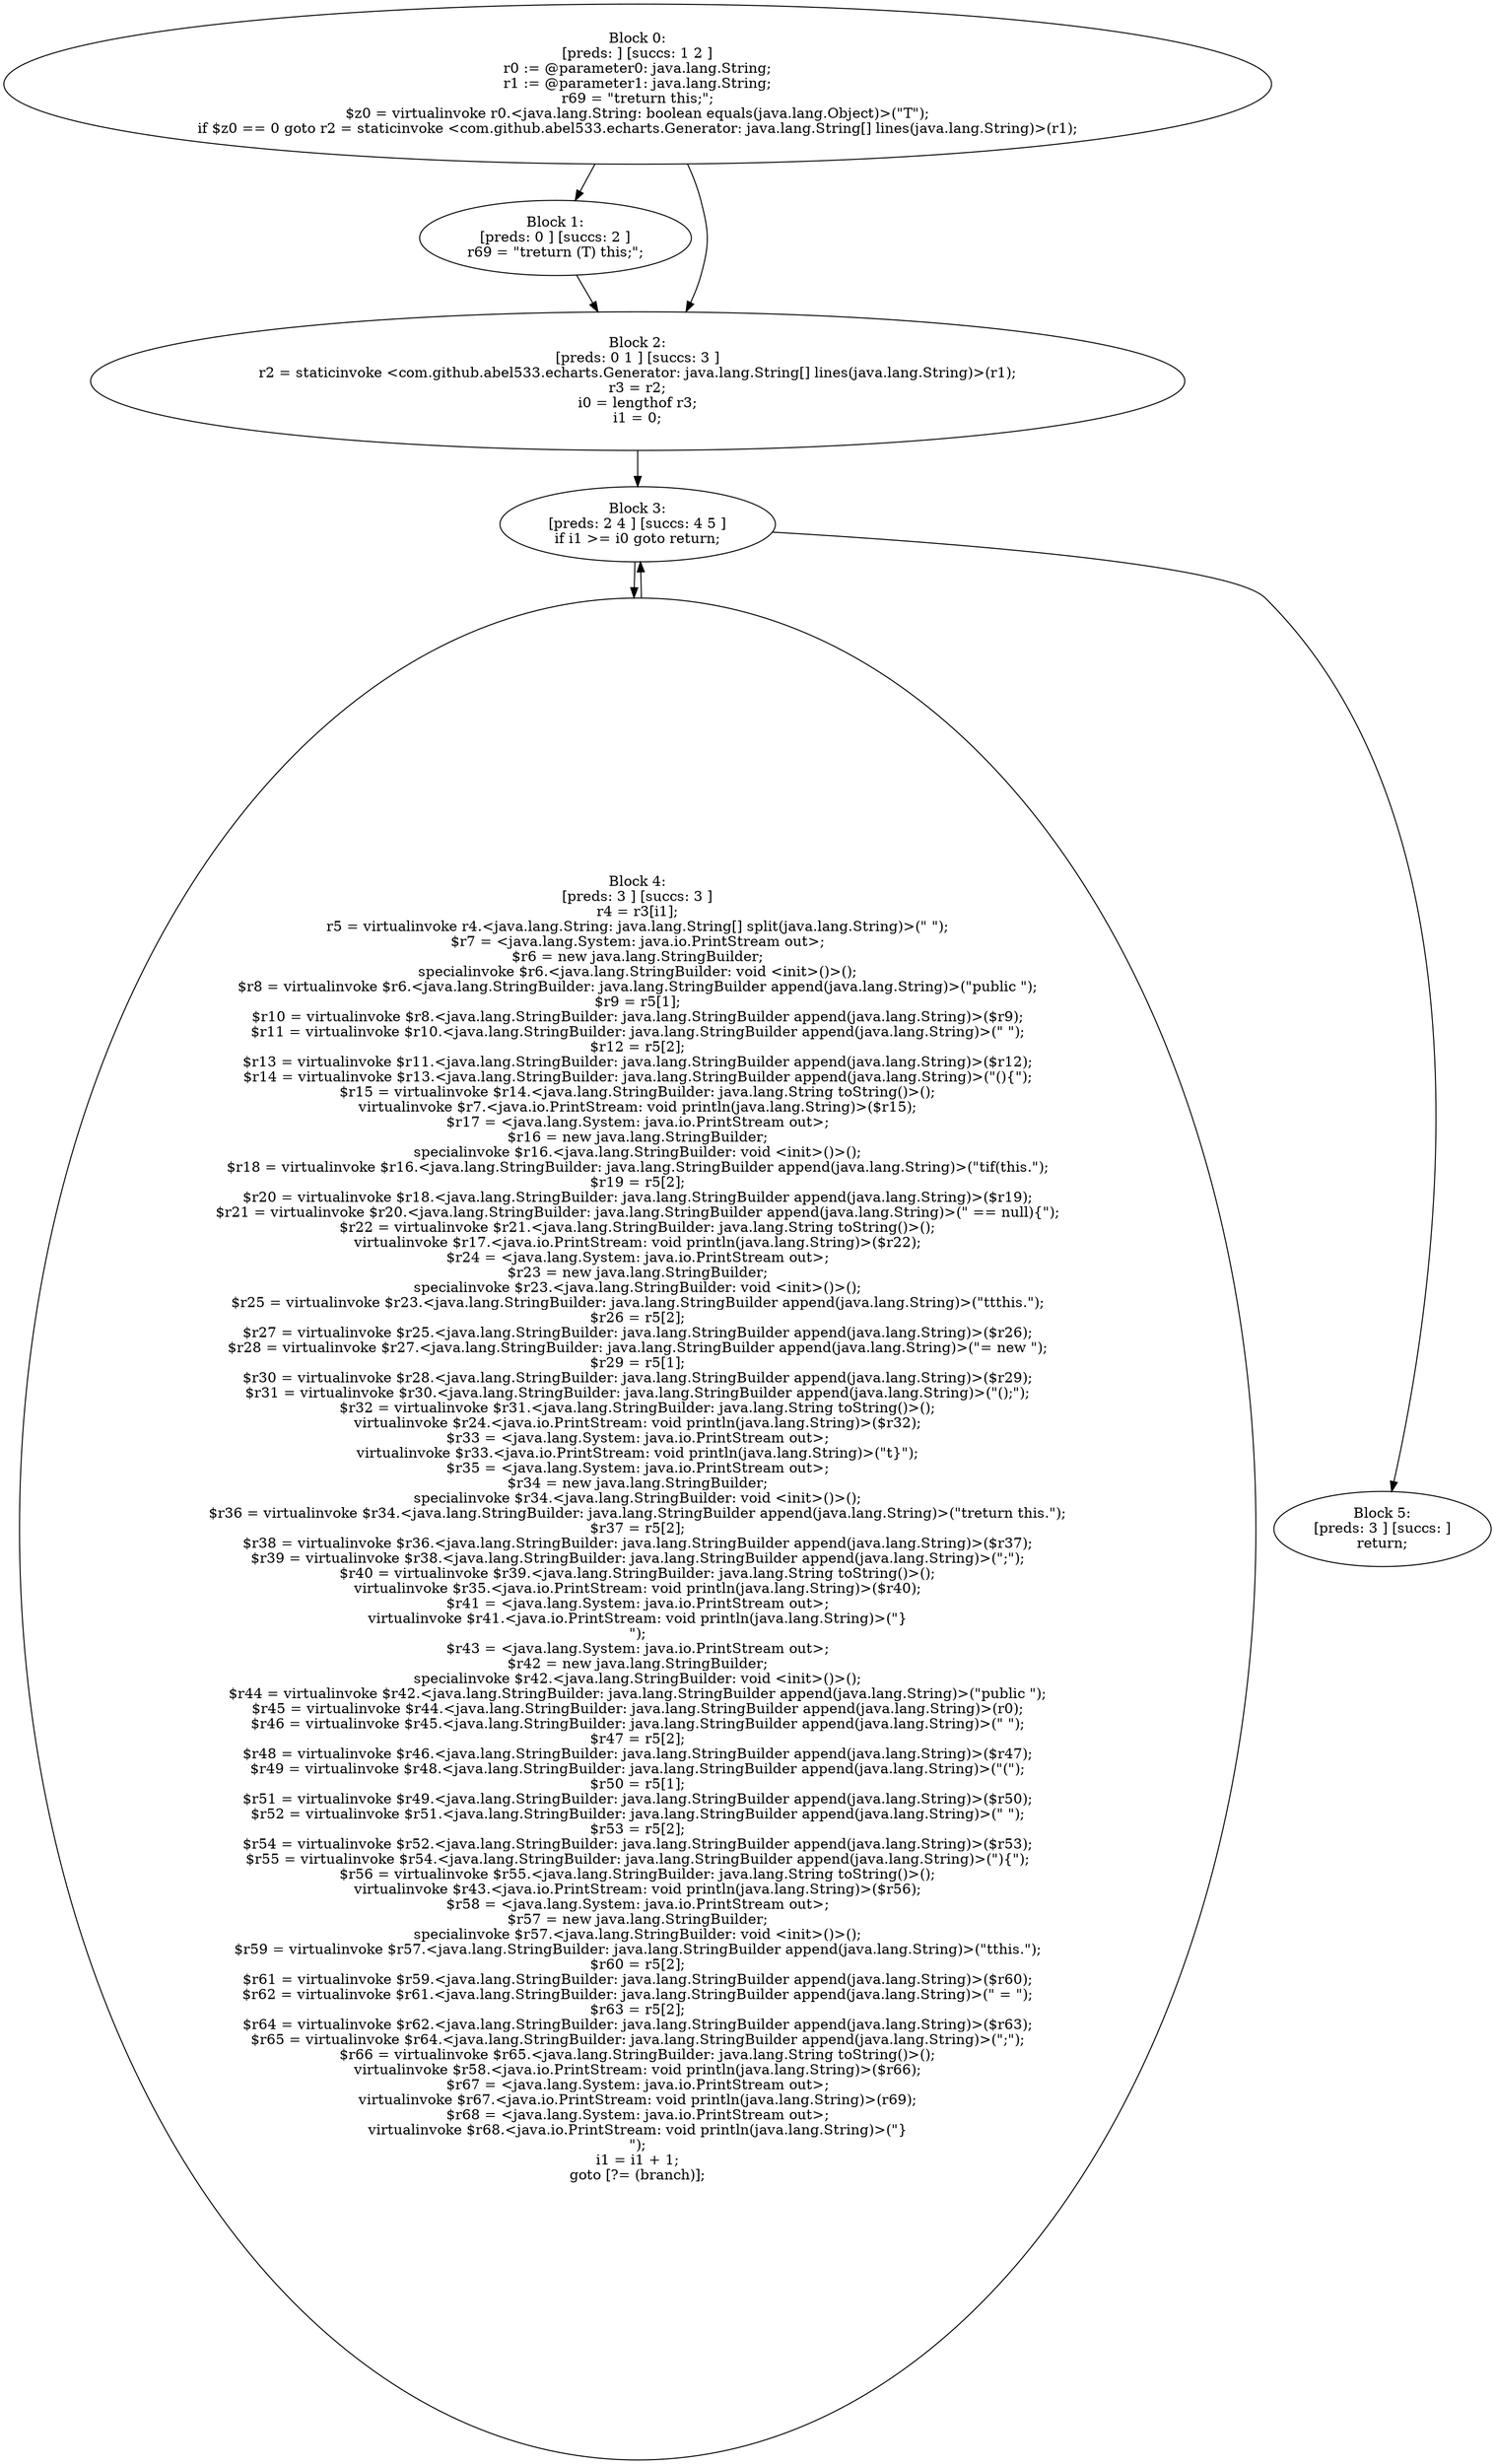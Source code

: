 digraph "unitGraph" {
    "Block 0:
[preds: ] [succs: 1 2 ]
r0 := @parameter0: java.lang.String;
r1 := @parameter1: java.lang.String;
r69 = \"\treturn this;\";
$z0 = virtualinvoke r0.<java.lang.String: boolean equals(java.lang.Object)>(\"T\");
if $z0 == 0 goto r2 = staticinvoke <com.github.abel533.echarts.Generator: java.lang.String[] lines(java.lang.String)>(r1);
"
    "Block 1:
[preds: 0 ] [succs: 2 ]
r69 = \"\treturn (T) this;\";
"
    "Block 2:
[preds: 0 1 ] [succs: 3 ]
r2 = staticinvoke <com.github.abel533.echarts.Generator: java.lang.String[] lines(java.lang.String)>(r1);
r3 = r2;
i0 = lengthof r3;
i1 = 0;
"
    "Block 3:
[preds: 2 4 ] [succs: 4 5 ]
if i1 >= i0 goto return;
"
    "Block 4:
[preds: 3 ] [succs: 3 ]
r4 = r3[i1];
r5 = virtualinvoke r4.<java.lang.String: java.lang.String[] split(java.lang.String)>(\" \");
$r7 = <java.lang.System: java.io.PrintStream out>;
$r6 = new java.lang.StringBuilder;
specialinvoke $r6.<java.lang.StringBuilder: void <init>()>();
$r8 = virtualinvoke $r6.<java.lang.StringBuilder: java.lang.StringBuilder append(java.lang.String)>(\"public \");
$r9 = r5[1];
$r10 = virtualinvoke $r8.<java.lang.StringBuilder: java.lang.StringBuilder append(java.lang.String)>($r9);
$r11 = virtualinvoke $r10.<java.lang.StringBuilder: java.lang.StringBuilder append(java.lang.String)>(\" \");
$r12 = r5[2];
$r13 = virtualinvoke $r11.<java.lang.StringBuilder: java.lang.StringBuilder append(java.lang.String)>($r12);
$r14 = virtualinvoke $r13.<java.lang.StringBuilder: java.lang.StringBuilder append(java.lang.String)>(\"(){\");
$r15 = virtualinvoke $r14.<java.lang.StringBuilder: java.lang.String toString()>();
virtualinvoke $r7.<java.io.PrintStream: void println(java.lang.String)>($r15);
$r17 = <java.lang.System: java.io.PrintStream out>;
$r16 = new java.lang.StringBuilder;
specialinvoke $r16.<java.lang.StringBuilder: void <init>()>();
$r18 = virtualinvoke $r16.<java.lang.StringBuilder: java.lang.StringBuilder append(java.lang.String)>(\"\tif(this.\");
$r19 = r5[2];
$r20 = virtualinvoke $r18.<java.lang.StringBuilder: java.lang.StringBuilder append(java.lang.String)>($r19);
$r21 = virtualinvoke $r20.<java.lang.StringBuilder: java.lang.StringBuilder append(java.lang.String)>(\" == null){\");
$r22 = virtualinvoke $r21.<java.lang.StringBuilder: java.lang.String toString()>();
virtualinvoke $r17.<java.io.PrintStream: void println(java.lang.String)>($r22);
$r24 = <java.lang.System: java.io.PrintStream out>;
$r23 = new java.lang.StringBuilder;
specialinvoke $r23.<java.lang.StringBuilder: void <init>()>();
$r25 = virtualinvoke $r23.<java.lang.StringBuilder: java.lang.StringBuilder append(java.lang.String)>(\"\t\tthis.\");
$r26 = r5[2];
$r27 = virtualinvoke $r25.<java.lang.StringBuilder: java.lang.StringBuilder append(java.lang.String)>($r26);
$r28 = virtualinvoke $r27.<java.lang.StringBuilder: java.lang.StringBuilder append(java.lang.String)>(\"= new \");
$r29 = r5[1];
$r30 = virtualinvoke $r28.<java.lang.StringBuilder: java.lang.StringBuilder append(java.lang.String)>($r29);
$r31 = virtualinvoke $r30.<java.lang.StringBuilder: java.lang.StringBuilder append(java.lang.String)>(\"();\");
$r32 = virtualinvoke $r31.<java.lang.StringBuilder: java.lang.String toString()>();
virtualinvoke $r24.<java.io.PrintStream: void println(java.lang.String)>($r32);
$r33 = <java.lang.System: java.io.PrintStream out>;
virtualinvoke $r33.<java.io.PrintStream: void println(java.lang.String)>(\"\t}\");
$r35 = <java.lang.System: java.io.PrintStream out>;
$r34 = new java.lang.StringBuilder;
specialinvoke $r34.<java.lang.StringBuilder: void <init>()>();
$r36 = virtualinvoke $r34.<java.lang.StringBuilder: java.lang.StringBuilder append(java.lang.String)>(\"\treturn this.\");
$r37 = r5[2];
$r38 = virtualinvoke $r36.<java.lang.StringBuilder: java.lang.StringBuilder append(java.lang.String)>($r37);
$r39 = virtualinvoke $r38.<java.lang.StringBuilder: java.lang.StringBuilder append(java.lang.String)>(\";\");
$r40 = virtualinvoke $r39.<java.lang.StringBuilder: java.lang.String toString()>();
virtualinvoke $r35.<java.io.PrintStream: void println(java.lang.String)>($r40);
$r41 = <java.lang.System: java.io.PrintStream out>;
virtualinvoke $r41.<java.io.PrintStream: void println(java.lang.String)>(\"}\n\");
$r43 = <java.lang.System: java.io.PrintStream out>;
$r42 = new java.lang.StringBuilder;
specialinvoke $r42.<java.lang.StringBuilder: void <init>()>();
$r44 = virtualinvoke $r42.<java.lang.StringBuilder: java.lang.StringBuilder append(java.lang.String)>(\"public \");
$r45 = virtualinvoke $r44.<java.lang.StringBuilder: java.lang.StringBuilder append(java.lang.String)>(r0);
$r46 = virtualinvoke $r45.<java.lang.StringBuilder: java.lang.StringBuilder append(java.lang.String)>(\" \");
$r47 = r5[2];
$r48 = virtualinvoke $r46.<java.lang.StringBuilder: java.lang.StringBuilder append(java.lang.String)>($r47);
$r49 = virtualinvoke $r48.<java.lang.StringBuilder: java.lang.StringBuilder append(java.lang.String)>(\"(\");
$r50 = r5[1];
$r51 = virtualinvoke $r49.<java.lang.StringBuilder: java.lang.StringBuilder append(java.lang.String)>($r50);
$r52 = virtualinvoke $r51.<java.lang.StringBuilder: java.lang.StringBuilder append(java.lang.String)>(\" \");
$r53 = r5[2];
$r54 = virtualinvoke $r52.<java.lang.StringBuilder: java.lang.StringBuilder append(java.lang.String)>($r53);
$r55 = virtualinvoke $r54.<java.lang.StringBuilder: java.lang.StringBuilder append(java.lang.String)>(\"){\");
$r56 = virtualinvoke $r55.<java.lang.StringBuilder: java.lang.String toString()>();
virtualinvoke $r43.<java.io.PrintStream: void println(java.lang.String)>($r56);
$r58 = <java.lang.System: java.io.PrintStream out>;
$r57 = new java.lang.StringBuilder;
specialinvoke $r57.<java.lang.StringBuilder: void <init>()>();
$r59 = virtualinvoke $r57.<java.lang.StringBuilder: java.lang.StringBuilder append(java.lang.String)>(\"\tthis.\");
$r60 = r5[2];
$r61 = virtualinvoke $r59.<java.lang.StringBuilder: java.lang.StringBuilder append(java.lang.String)>($r60);
$r62 = virtualinvoke $r61.<java.lang.StringBuilder: java.lang.StringBuilder append(java.lang.String)>(\" = \");
$r63 = r5[2];
$r64 = virtualinvoke $r62.<java.lang.StringBuilder: java.lang.StringBuilder append(java.lang.String)>($r63);
$r65 = virtualinvoke $r64.<java.lang.StringBuilder: java.lang.StringBuilder append(java.lang.String)>(\";\");
$r66 = virtualinvoke $r65.<java.lang.StringBuilder: java.lang.String toString()>();
virtualinvoke $r58.<java.io.PrintStream: void println(java.lang.String)>($r66);
$r67 = <java.lang.System: java.io.PrintStream out>;
virtualinvoke $r67.<java.io.PrintStream: void println(java.lang.String)>(r69);
$r68 = <java.lang.System: java.io.PrintStream out>;
virtualinvoke $r68.<java.io.PrintStream: void println(java.lang.String)>(\"}\n\");
i1 = i1 + 1;
goto [?= (branch)];
"
    "Block 5:
[preds: 3 ] [succs: ]
return;
"
    "Block 0:
[preds: ] [succs: 1 2 ]
r0 := @parameter0: java.lang.String;
r1 := @parameter1: java.lang.String;
r69 = \"\treturn this;\";
$z0 = virtualinvoke r0.<java.lang.String: boolean equals(java.lang.Object)>(\"T\");
if $z0 == 0 goto r2 = staticinvoke <com.github.abel533.echarts.Generator: java.lang.String[] lines(java.lang.String)>(r1);
"->"Block 1:
[preds: 0 ] [succs: 2 ]
r69 = \"\treturn (T) this;\";
";
    "Block 0:
[preds: ] [succs: 1 2 ]
r0 := @parameter0: java.lang.String;
r1 := @parameter1: java.lang.String;
r69 = \"\treturn this;\";
$z0 = virtualinvoke r0.<java.lang.String: boolean equals(java.lang.Object)>(\"T\");
if $z0 == 0 goto r2 = staticinvoke <com.github.abel533.echarts.Generator: java.lang.String[] lines(java.lang.String)>(r1);
"->"Block 2:
[preds: 0 1 ] [succs: 3 ]
r2 = staticinvoke <com.github.abel533.echarts.Generator: java.lang.String[] lines(java.lang.String)>(r1);
r3 = r2;
i0 = lengthof r3;
i1 = 0;
";
    "Block 1:
[preds: 0 ] [succs: 2 ]
r69 = \"\treturn (T) this;\";
"->"Block 2:
[preds: 0 1 ] [succs: 3 ]
r2 = staticinvoke <com.github.abel533.echarts.Generator: java.lang.String[] lines(java.lang.String)>(r1);
r3 = r2;
i0 = lengthof r3;
i1 = 0;
";
    "Block 2:
[preds: 0 1 ] [succs: 3 ]
r2 = staticinvoke <com.github.abel533.echarts.Generator: java.lang.String[] lines(java.lang.String)>(r1);
r3 = r2;
i0 = lengthof r3;
i1 = 0;
"->"Block 3:
[preds: 2 4 ] [succs: 4 5 ]
if i1 >= i0 goto return;
";
    "Block 3:
[preds: 2 4 ] [succs: 4 5 ]
if i1 >= i0 goto return;
"->"Block 4:
[preds: 3 ] [succs: 3 ]
r4 = r3[i1];
r5 = virtualinvoke r4.<java.lang.String: java.lang.String[] split(java.lang.String)>(\" \");
$r7 = <java.lang.System: java.io.PrintStream out>;
$r6 = new java.lang.StringBuilder;
specialinvoke $r6.<java.lang.StringBuilder: void <init>()>();
$r8 = virtualinvoke $r6.<java.lang.StringBuilder: java.lang.StringBuilder append(java.lang.String)>(\"public \");
$r9 = r5[1];
$r10 = virtualinvoke $r8.<java.lang.StringBuilder: java.lang.StringBuilder append(java.lang.String)>($r9);
$r11 = virtualinvoke $r10.<java.lang.StringBuilder: java.lang.StringBuilder append(java.lang.String)>(\" \");
$r12 = r5[2];
$r13 = virtualinvoke $r11.<java.lang.StringBuilder: java.lang.StringBuilder append(java.lang.String)>($r12);
$r14 = virtualinvoke $r13.<java.lang.StringBuilder: java.lang.StringBuilder append(java.lang.String)>(\"(){\");
$r15 = virtualinvoke $r14.<java.lang.StringBuilder: java.lang.String toString()>();
virtualinvoke $r7.<java.io.PrintStream: void println(java.lang.String)>($r15);
$r17 = <java.lang.System: java.io.PrintStream out>;
$r16 = new java.lang.StringBuilder;
specialinvoke $r16.<java.lang.StringBuilder: void <init>()>();
$r18 = virtualinvoke $r16.<java.lang.StringBuilder: java.lang.StringBuilder append(java.lang.String)>(\"\tif(this.\");
$r19 = r5[2];
$r20 = virtualinvoke $r18.<java.lang.StringBuilder: java.lang.StringBuilder append(java.lang.String)>($r19);
$r21 = virtualinvoke $r20.<java.lang.StringBuilder: java.lang.StringBuilder append(java.lang.String)>(\" == null){\");
$r22 = virtualinvoke $r21.<java.lang.StringBuilder: java.lang.String toString()>();
virtualinvoke $r17.<java.io.PrintStream: void println(java.lang.String)>($r22);
$r24 = <java.lang.System: java.io.PrintStream out>;
$r23 = new java.lang.StringBuilder;
specialinvoke $r23.<java.lang.StringBuilder: void <init>()>();
$r25 = virtualinvoke $r23.<java.lang.StringBuilder: java.lang.StringBuilder append(java.lang.String)>(\"\t\tthis.\");
$r26 = r5[2];
$r27 = virtualinvoke $r25.<java.lang.StringBuilder: java.lang.StringBuilder append(java.lang.String)>($r26);
$r28 = virtualinvoke $r27.<java.lang.StringBuilder: java.lang.StringBuilder append(java.lang.String)>(\"= new \");
$r29 = r5[1];
$r30 = virtualinvoke $r28.<java.lang.StringBuilder: java.lang.StringBuilder append(java.lang.String)>($r29);
$r31 = virtualinvoke $r30.<java.lang.StringBuilder: java.lang.StringBuilder append(java.lang.String)>(\"();\");
$r32 = virtualinvoke $r31.<java.lang.StringBuilder: java.lang.String toString()>();
virtualinvoke $r24.<java.io.PrintStream: void println(java.lang.String)>($r32);
$r33 = <java.lang.System: java.io.PrintStream out>;
virtualinvoke $r33.<java.io.PrintStream: void println(java.lang.String)>(\"\t}\");
$r35 = <java.lang.System: java.io.PrintStream out>;
$r34 = new java.lang.StringBuilder;
specialinvoke $r34.<java.lang.StringBuilder: void <init>()>();
$r36 = virtualinvoke $r34.<java.lang.StringBuilder: java.lang.StringBuilder append(java.lang.String)>(\"\treturn this.\");
$r37 = r5[2];
$r38 = virtualinvoke $r36.<java.lang.StringBuilder: java.lang.StringBuilder append(java.lang.String)>($r37);
$r39 = virtualinvoke $r38.<java.lang.StringBuilder: java.lang.StringBuilder append(java.lang.String)>(\";\");
$r40 = virtualinvoke $r39.<java.lang.StringBuilder: java.lang.String toString()>();
virtualinvoke $r35.<java.io.PrintStream: void println(java.lang.String)>($r40);
$r41 = <java.lang.System: java.io.PrintStream out>;
virtualinvoke $r41.<java.io.PrintStream: void println(java.lang.String)>(\"}\n\");
$r43 = <java.lang.System: java.io.PrintStream out>;
$r42 = new java.lang.StringBuilder;
specialinvoke $r42.<java.lang.StringBuilder: void <init>()>();
$r44 = virtualinvoke $r42.<java.lang.StringBuilder: java.lang.StringBuilder append(java.lang.String)>(\"public \");
$r45 = virtualinvoke $r44.<java.lang.StringBuilder: java.lang.StringBuilder append(java.lang.String)>(r0);
$r46 = virtualinvoke $r45.<java.lang.StringBuilder: java.lang.StringBuilder append(java.lang.String)>(\" \");
$r47 = r5[2];
$r48 = virtualinvoke $r46.<java.lang.StringBuilder: java.lang.StringBuilder append(java.lang.String)>($r47);
$r49 = virtualinvoke $r48.<java.lang.StringBuilder: java.lang.StringBuilder append(java.lang.String)>(\"(\");
$r50 = r5[1];
$r51 = virtualinvoke $r49.<java.lang.StringBuilder: java.lang.StringBuilder append(java.lang.String)>($r50);
$r52 = virtualinvoke $r51.<java.lang.StringBuilder: java.lang.StringBuilder append(java.lang.String)>(\" \");
$r53 = r5[2];
$r54 = virtualinvoke $r52.<java.lang.StringBuilder: java.lang.StringBuilder append(java.lang.String)>($r53);
$r55 = virtualinvoke $r54.<java.lang.StringBuilder: java.lang.StringBuilder append(java.lang.String)>(\"){\");
$r56 = virtualinvoke $r55.<java.lang.StringBuilder: java.lang.String toString()>();
virtualinvoke $r43.<java.io.PrintStream: void println(java.lang.String)>($r56);
$r58 = <java.lang.System: java.io.PrintStream out>;
$r57 = new java.lang.StringBuilder;
specialinvoke $r57.<java.lang.StringBuilder: void <init>()>();
$r59 = virtualinvoke $r57.<java.lang.StringBuilder: java.lang.StringBuilder append(java.lang.String)>(\"\tthis.\");
$r60 = r5[2];
$r61 = virtualinvoke $r59.<java.lang.StringBuilder: java.lang.StringBuilder append(java.lang.String)>($r60);
$r62 = virtualinvoke $r61.<java.lang.StringBuilder: java.lang.StringBuilder append(java.lang.String)>(\" = \");
$r63 = r5[2];
$r64 = virtualinvoke $r62.<java.lang.StringBuilder: java.lang.StringBuilder append(java.lang.String)>($r63);
$r65 = virtualinvoke $r64.<java.lang.StringBuilder: java.lang.StringBuilder append(java.lang.String)>(\";\");
$r66 = virtualinvoke $r65.<java.lang.StringBuilder: java.lang.String toString()>();
virtualinvoke $r58.<java.io.PrintStream: void println(java.lang.String)>($r66);
$r67 = <java.lang.System: java.io.PrintStream out>;
virtualinvoke $r67.<java.io.PrintStream: void println(java.lang.String)>(r69);
$r68 = <java.lang.System: java.io.PrintStream out>;
virtualinvoke $r68.<java.io.PrintStream: void println(java.lang.String)>(\"}\n\");
i1 = i1 + 1;
goto [?= (branch)];
";
    "Block 3:
[preds: 2 4 ] [succs: 4 5 ]
if i1 >= i0 goto return;
"->"Block 5:
[preds: 3 ] [succs: ]
return;
";
    "Block 4:
[preds: 3 ] [succs: 3 ]
r4 = r3[i1];
r5 = virtualinvoke r4.<java.lang.String: java.lang.String[] split(java.lang.String)>(\" \");
$r7 = <java.lang.System: java.io.PrintStream out>;
$r6 = new java.lang.StringBuilder;
specialinvoke $r6.<java.lang.StringBuilder: void <init>()>();
$r8 = virtualinvoke $r6.<java.lang.StringBuilder: java.lang.StringBuilder append(java.lang.String)>(\"public \");
$r9 = r5[1];
$r10 = virtualinvoke $r8.<java.lang.StringBuilder: java.lang.StringBuilder append(java.lang.String)>($r9);
$r11 = virtualinvoke $r10.<java.lang.StringBuilder: java.lang.StringBuilder append(java.lang.String)>(\" \");
$r12 = r5[2];
$r13 = virtualinvoke $r11.<java.lang.StringBuilder: java.lang.StringBuilder append(java.lang.String)>($r12);
$r14 = virtualinvoke $r13.<java.lang.StringBuilder: java.lang.StringBuilder append(java.lang.String)>(\"(){\");
$r15 = virtualinvoke $r14.<java.lang.StringBuilder: java.lang.String toString()>();
virtualinvoke $r7.<java.io.PrintStream: void println(java.lang.String)>($r15);
$r17 = <java.lang.System: java.io.PrintStream out>;
$r16 = new java.lang.StringBuilder;
specialinvoke $r16.<java.lang.StringBuilder: void <init>()>();
$r18 = virtualinvoke $r16.<java.lang.StringBuilder: java.lang.StringBuilder append(java.lang.String)>(\"\tif(this.\");
$r19 = r5[2];
$r20 = virtualinvoke $r18.<java.lang.StringBuilder: java.lang.StringBuilder append(java.lang.String)>($r19);
$r21 = virtualinvoke $r20.<java.lang.StringBuilder: java.lang.StringBuilder append(java.lang.String)>(\" == null){\");
$r22 = virtualinvoke $r21.<java.lang.StringBuilder: java.lang.String toString()>();
virtualinvoke $r17.<java.io.PrintStream: void println(java.lang.String)>($r22);
$r24 = <java.lang.System: java.io.PrintStream out>;
$r23 = new java.lang.StringBuilder;
specialinvoke $r23.<java.lang.StringBuilder: void <init>()>();
$r25 = virtualinvoke $r23.<java.lang.StringBuilder: java.lang.StringBuilder append(java.lang.String)>(\"\t\tthis.\");
$r26 = r5[2];
$r27 = virtualinvoke $r25.<java.lang.StringBuilder: java.lang.StringBuilder append(java.lang.String)>($r26);
$r28 = virtualinvoke $r27.<java.lang.StringBuilder: java.lang.StringBuilder append(java.lang.String)>(\"= new \");
$r29 = r5[1];
$r30 = virtualinvoke $r28.<java.lang.StringBuilder: java.lang.StringBuilder append(java.lang.String)>($r29);
$r31 = virtualinvoke $r30.<java.lang.StringBuilder: java.lang.StringBuilder append(java.lang.String)>(\"();\");
$r32 = virtualinvoke $r31.<java.lang.StringBuilder: java.lang.String toString()>();
virtualinvoke $r24.<java.io.PrintStream: void println(java.lang.String)>($r32);
$r33 = <java.lang.System: java.io.PrintStream out>;
virtualinvoke $r33.<java.io.PrintStream: void println(java.lang.String)>(\"\t}\");
$r35 = <java.lang.System: java.io.PrintStream out>;
$r34 = new java.lang.StringBuilder;
specialinvoke $r34.<java.lang.StringBuilder: void <init>()>();
$r36 = virtualinvoke $r34.<java.lang.StringBuilder: java.lang.StringBuilder append(java.lang.String)>(\"\treturn this.\");
$r37 = r5[2];
$r38 = virtualinvoke $r36.<java.lang.StringBuilder: java.lang.StringBuilder append(java.lang.String)>($r37);
$r39 = virtualinvoke $r38.<java.lang.StringBuilder: java.lang.StringBuilder append(java.lang.String)>(\";\");
$r40 = virtualinvoke $r39.<java.lang.StringBuilder: java.lang.String toString()>();
virtualinvoke $r35.<java.io.PrintStream: void println(java.lang.String)>($r40);
$r41 = <java.lang.System: java.io.PrintStream out>;
virtualinvoke $r41.<java.io.PrintStream: void println(java.lang.String)>(\"}\n\");
$r43 = <java.lang.System: java.io.PrintStream out>;
$r42 = new java.lang.StringBuilder;
specialinvoke $r42.<java.lang.StringBuilder: void <init>()>();
$r44 = virtualinvoke $r42.<java.lang.StringBuilder: java.lang.StringBuilder append(java.lang.String)>(\"public \");
$r45 = virtualinvoke $r44.<java.lang.StringBuilder: java.lang.StringBuilder append(java.lang.String)>(r0);
$r46 = virtualinvoke $r45.<java.lang.StringBuilder: java.lang.StringBuilder append(java.lang.String)>(\" \");
$r47 = r5[2];
$r48 = virtualinvoke $r46.<java.lang.StringBuilder: java.lang.StringBuilder append(java.lang.String)>($r47);
$r49 = virtualinvoke $r48.<java.lang.StringBuilder: java.lang.StringBuilder append(java.lang.String)>(\"(\");
$r50 = r5[1];
$r51 = virtualinvoke $r49.<java.lang.StringBuilder: java.lang.StringBuilder append(java.lang.String)>($r50);
$r52 = virtualinvoke $r51.<java.lang.StringBuilder: java.lang.StringBuilder append(java.lang.String)>(\" \");
$r53 = r5[2];
$r54 = virtualinvoke $r52.<java.lang.StringBuilder: java.lang.StringBuilder append(java.lang.String)>($r53);
$r55 = virtualinvoke $r54.<java.lang.StringBuilder: java.lang.StringBuilder append(java.lang.String)>(\"){\");
$r56 = virtualinvoke $r55.<java.lang.StringBuilder: java.lang.String toString()>();
virtualinvoke $r43.<java.io.PrintStream: void println(java.lang.String)>($r56);
$r58 = <java.lang.System: java.io.PrintStream out>;
$r57 = new java.lang.StringBuilder;
specialinvoke $r57.<java.lang.StringBuilder: void <init>()>();
$r59 = virtualinvoke $r57.<java.lang.StringBuilder: java.lang.StringBuilder append(java.lang.String)>(\"\tthis.\");
$r60 = r5[2];
$r61 = virtualinvoke $r59.<java.lang.StringBuilder: java.lang.StringBuilder append(java.lang.String)>($r60);
$r62 = virtualinvoke $r61.<java.lang.StringBuilder: java.lang.StringBuilder append(java.lang.String)>(\" = \");
$r63 = r5[2];
$r64 = virtualinvoke $r62.<java.lang.StringBuilder: java.lang.StringBuilder append(java.lang.String)>($r63);
$r65 = virtualinvoke $r64.<java.lang.StringBuilder: java.lang.StringBuilder append(java.lang.String)>(\";\");
$r66 = virtualinvoke $r65.<java.lang.StringBuilder: java.lang.String toString()>();
virtualinvoke $r58.<java.io.PrintStream: void println(java.lang.String)>($r66);
$r67 = <java.lang.System: java.io.PrintStream out>;
virtualinvoke $r67.<java.io.PrintStream: void println(java.lang.String)>(r69);
$r68 = <java.lang.System: java.io.PrintStream out>;
virtualinvoke $r68.<java.io.PrintStream: void println(java.lang.String)>(\"}\n\");
i1 = i1 + 1;
goto [?= (branch)];
"->"Block 3:
[preds: 2 4 ] [succs: 4 5 ]
if i1 >= i0 goto return;
";
}
